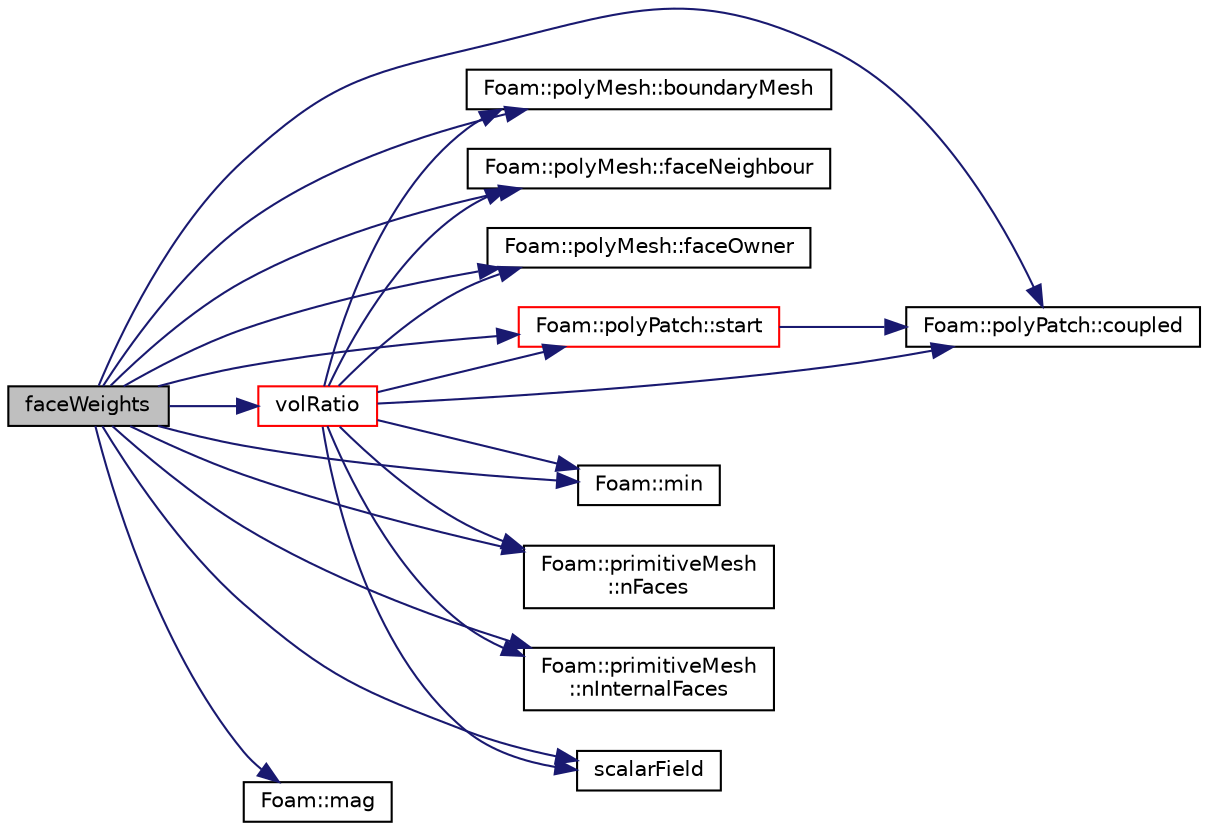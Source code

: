 digraph "faceWeights"
{
  bgcolor="transparent";
  edge [fontname="Helvetica",fontsize="10",labelfontname="Helvetica",labelfontsize="10"];
  node [fontname="Helvetica",fontsize="10",shape=record];
  rankdir="LR";
  Node56 [label="faceWeights",height=0.2,width=0.4,color="black", fillcolor="grey75", style="filled", fontcolor="black"];
  Node56 -> Node57 [color="midnightblue",fontsize="10",style="solid",fontname="Helvetica"];
  Node57 [label="Foam::polyMesh::boundaryMesh",height=0.2,width=0.4,color="black",URL="$a28565.html#a9f2b68c134340291eda6197f47f25484",tooltip="Return boundary mesh. "];
  Node56 -> Node58 [color="midnightblue",fontsize="10",style="solid",fontname="Helvetica"];
  Node58 [label="Foam::polyPatch::coupled",height=0.2,width=0.4,color="black",URL="$a28633.html#a39c01db0e66d00fe0621a0c7e5fc4ead",tooltip="Return true if this patch is geometrically coupled (i.e. faces and. "];
  Node56 -> Node59 [color="midnightblue",fontsize="10",style="solid",fontname="Helvetica"];
  Node59 [label="Foam::polyMesh::faceNeighbour",height=0.2,width=0.4,color="black",URL="$a28565.html#a9fb57b52c700ed61f09ada65412d13e3",tooltip="Return face neighbour. "];
  Node56 -> Node60 [color="midnightblue",fontsize="10",style="solid",fontname="Helvetica"];
  Node60 [label="Foam::polyMesh::faceOwner",height=0.2,width=0.4,color="black",URL="$a28565.html#a57752b49bfee23ca1944c3fb0493974f",tooltip="Return face owner. "];
  Node56 -> Node61 [color="midnightblue",fontsize="10",style="solid",fontname="Helvetica"];
  Node61 [label="Foam::mag",height=0.2,width=0.4,color="black",URL="$a21851.html#a929da2a3fdcf3dacbbe0487d3a330dae"];
  Node56 -> Node62 [color="midnightblue",fontsize="10",style="solid",fontname="Helvetica"];
  Node62 [label="Foam::min",height=0.2,width=0.4,color="black",URL="$a21851.html#a253e112ad2d56d96230ff39ea7f442dc"];
  Node56 -> Node63 [color="midnightblue",fontsize="10",style="solid",fontname="Helvetica"];
  Node63 [label="Foam::primitiveMesh\l::nFaces",height=0.2,width=0.4,color="black",URL="$a28685.html#abe602c985a3c9ffa67176e969e77ca6f"];
  Node56 -> Node64 [color="midnightblue",fontsize="10",style="solid",fontname="Helvetica"];
  Node64 [label="Foam::primitiveMesh\l::nInternalFaces",height=0.2,width=0.4,color="black",URL="$a28685.html#aa6c7965af1f30d16d9125deb981cbdb0"];
  Node56 -> Node65 [color="midnightblue",fontsize="10",style="solid",fontname="Helvetica"];
  Node65 [label="scalarField",height=0.2,width=0.4,color="black",URL="$a19442.html#afcd8855c276a98ae9604b35c8fb5b81e"];
  Node56 -> Node66 [color="midnightblue",fontsize="10",style="solid",fontname="Helvetica"];
  Node66 [label="Foam::polyPatch::start",height=0.2,width=0.4,color="red",URL="$a28633.html#a6bfd3e3abb11e98bdb4b98671cec1234",tooltip="Return start label of this patch in the polyMesh face list. "];
  Node66 -> Node58 [color="midnightblue",fontsize="10",style="solid",fontname="Helvetica"];
  Node56 -> Node74 [color="midnightblue",fontsize="10",style="solid",fontname="Helvetica"];
  Node74 [label="volRatio",height=0.2,width=0.4,color="red",URL="$a28569.html#abe000db3f13ec8421e2f048ced6105bd",tooltip="Generate volume ratio field. "];
  Node74 -> Node60 [color="midnightblue",fontsize="10",style="solid",fontname="Helvetica"];
  Node74 -> Node59 [color="midnightblue",fontsize="10",style="solid",fontname="Helvetica"];
  Node74 -> Node57 [color="midnightblue",fontsize="10",style="solid",fontname="Helvetica"];
  Node74 -> Node65 [color="midnightblue",fontsize="10",style="solid",fontname="Helvetica"];
  Node74 -> Node63 [color="midnightblue",fontsize="10",style="solid",fontname="Helvetica"];
  Node74 -> Node62 [color="midnightblue",fontsize="10",style="solid",fontname="Helvetica"];
  Node74 -> Node58 [color="midnightblue",fontsize="10",style="solid",fontname="Helvetica"];
  Node74 -> Node66 [color="midnightblue",fontsize="10",style="solid",fontname="Helvetica"];
  Node74 -> Node64 [color="midnightblue",fontsize="10",style="solid",fontname="Helvetica"];
}
